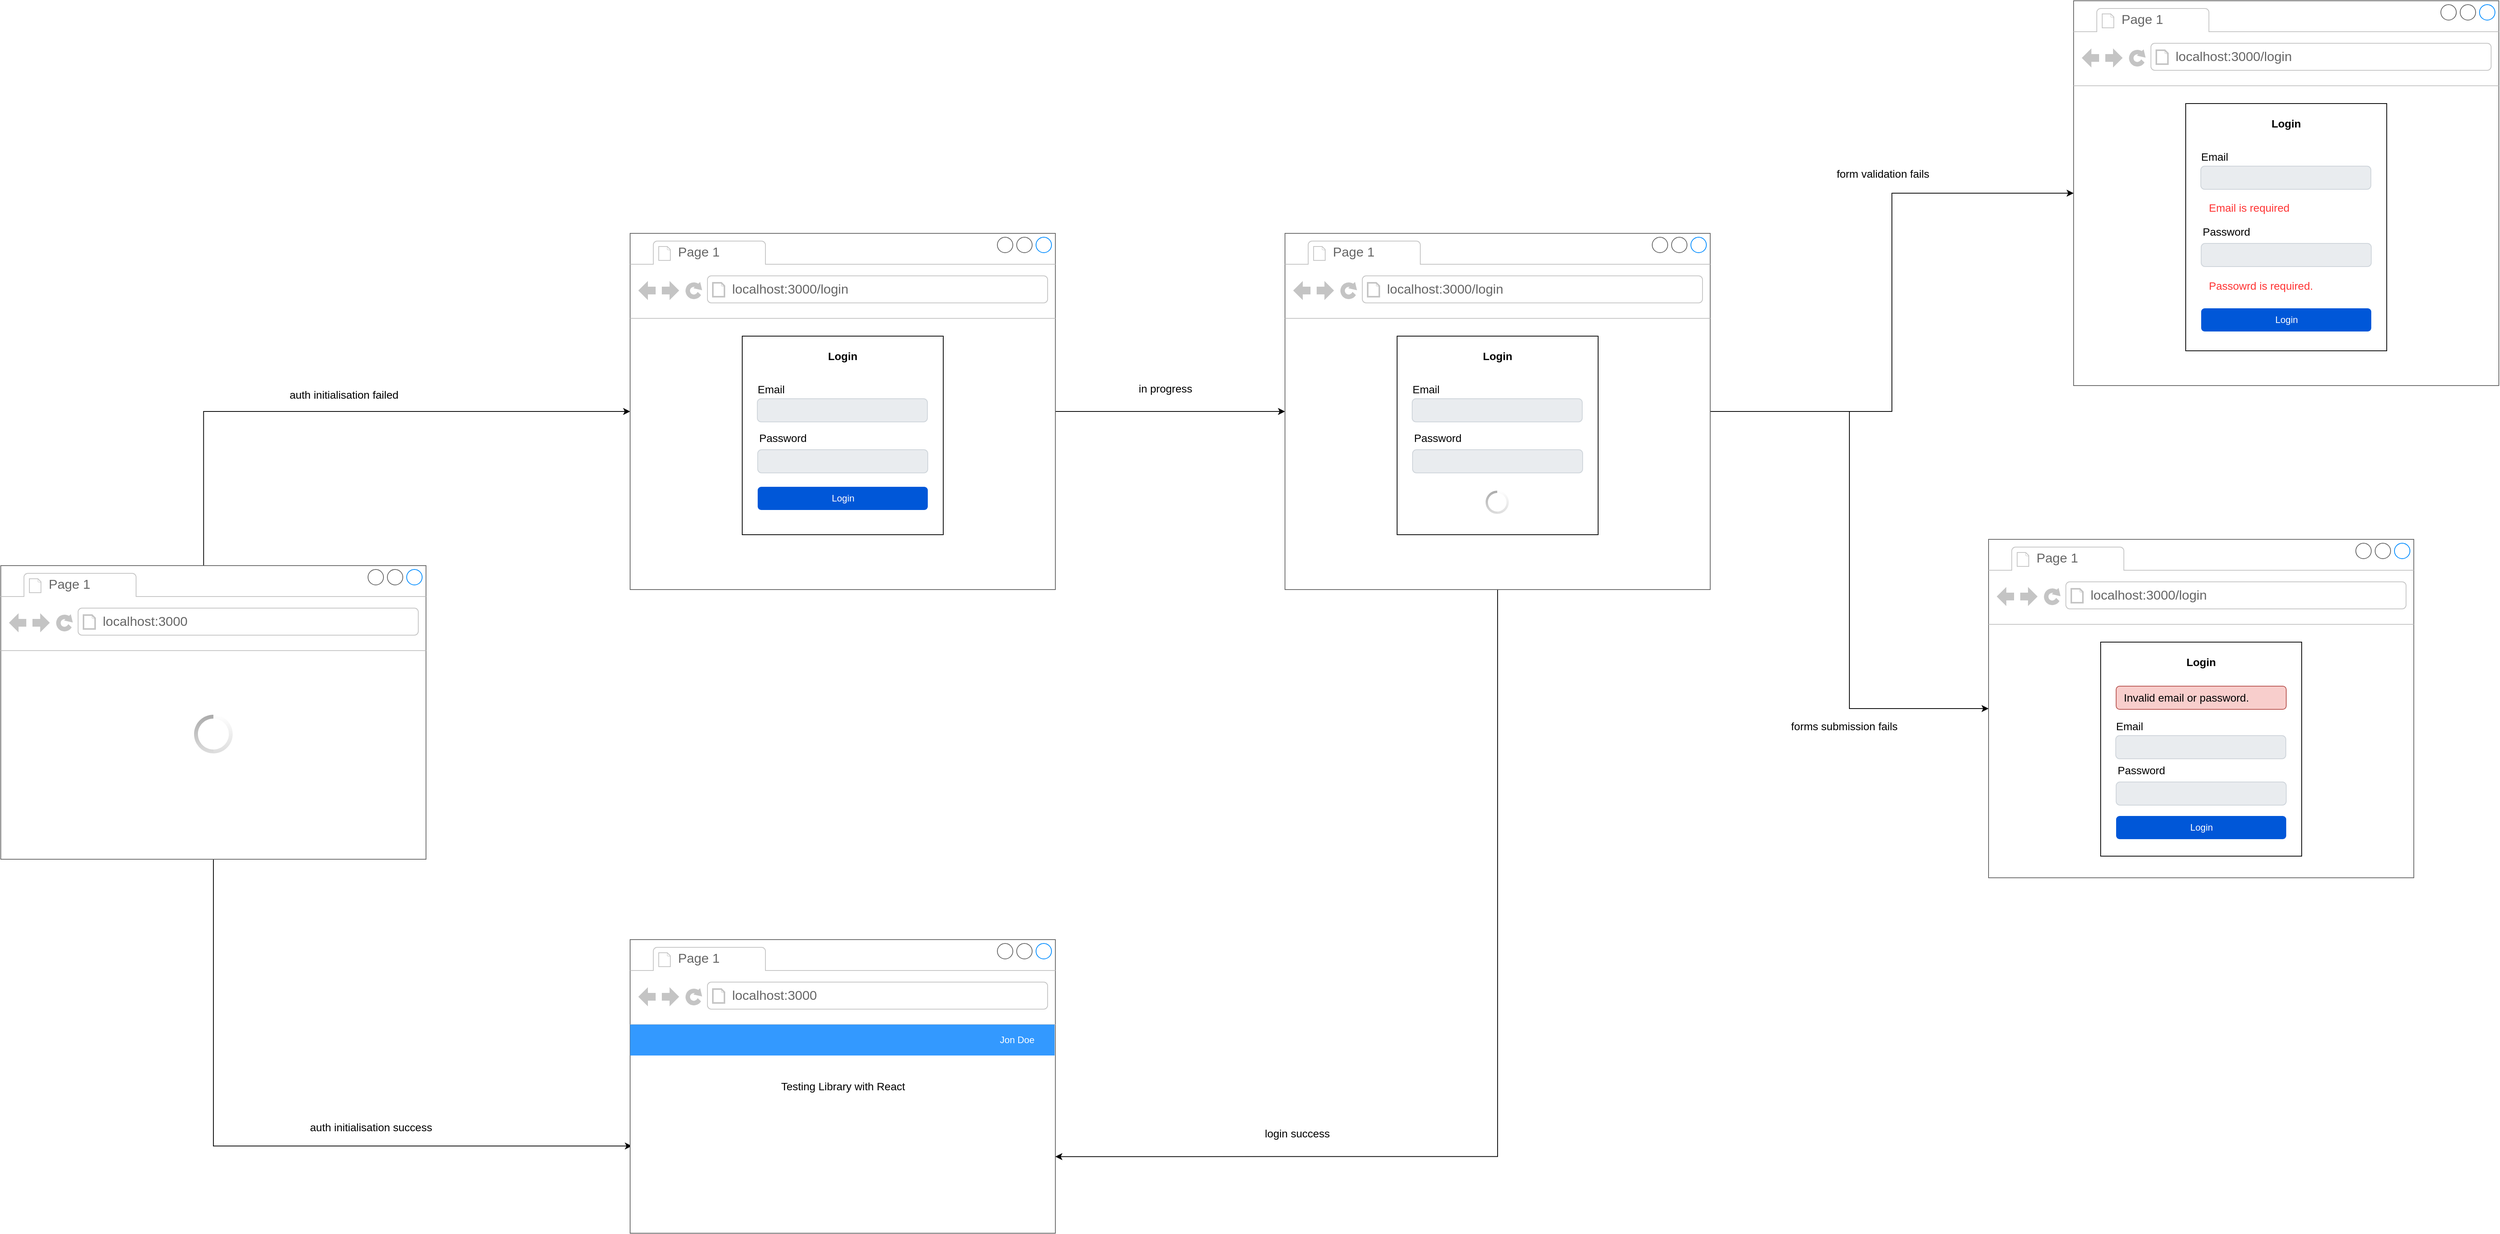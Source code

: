 <mxfile version="20.2.8" type="device"><diagram id="AxRfUgEJPdmk00ux4-zp" name="Page-1"><mxGraphModel dx="2360" dy="1329" grid="0" gridSize="10" guides="1" tooltips="1" connect="1" arrows="1" fold="1" page="1" pageScale="1" pageWidth="1169" pageHeight="827" math="0" shadow="0"><root><mxCell id="0"/><mxCell id="1" parent="0"/><mxCell id="4_wRhHZUmXPAcznzKtow-61" style="edgeStyle=orthogonalEdgeStyle;rounded=0;orthogonalLoop=1;jettySize=auto;html=1;fontSize=14;exitX=0.477;exitY=0;exitDx=0;exitDy=0;exitPerimeter=0;" parent="1" source="4_wRhHZUmXPAcznzKtow-5" target="4_wRhHZUmXPAcznzKtow-13" edge="1"><mxGeometry relative="1" as="geometry"/></mxCell><mxCell id="1nqsZssxJwmwpgQ0Z1eu-38" style="edgeStyle=orthogonalEdgeStyle;rounded=0;orthogonalLoop=1;jettySize=auto;html=1;entryX=0.004;entryY=0.703;entryDx=0;entryDy=0;entryPerimeter=0;" parent="1" source="4_wRhHZUmXPAcznzKtow-5" target="4_wRhHZUmXPAcznzKtow-33" edge="1"><mxGeometry relative="1" as="geometry"><Array as="points"><mxPoint x="348" y="1558"/></Array></mxGeometry></mxCell><mxCell id="4_wRhHZUmXPAcznzKtow-5" value="" style="strokeWidth=1;shadow=0;dashed=0;align=center;html=1;shape=mxgraph.mockup.containers.browserWindow;rSize=0;strokeColor=#666666;strokeColor2=#008cff;strokeColor3=#c4c4c4;mainText=,;recursiveResize=0;" parent="1" vertex="1"><mxGeometry x="73" y="807" width="550" height="380" as="geometry"/></mxCell><mxCell id="4_wRhHZUmXPAcznzKtow-6" value="Page 1" style="strokeWidth=1;shadow=0;dashed=0;align=center;html=1;shape=mxgraph.mockup.containers.anchor;fontSize=17;fontColor=#666666;align=left;" parent="4_wRhHZUmXPAcznzKtow-5" vertex="1"><mxGeometry x="60" y="12" width="110" height="26" as="geometry"/></mxCell><mxCell id="4_wRhHZUmXPAcznzKtow-7" value="localhost:3000" style="strokeWidth=1;shadow=0;dashed=0;align=center;html=1;shape=mxgraph.mockup.containers.anchor;rSize=0;fontSize=17;fontColor=#666666;align=left;" parent="4_wRhHZUmXPAcznzKtow-5" vertex="1"><mxGeometry x="130" y="60" width="250" height="26" as="geometry"/></mxCell><mxCell id="4_wRhHZUmXPAcznzKtow-11" value="&lt;span style=&quot;color: rgba(0, 0, 0, 0); font-family: monospace; font-size: 0px; text-align: start;&quot;&gt;%3CmxGraphModel%3E%3Croot%3E%3CmxCell%20id%3D%220%22%2F%3E%3CmxCell%20id%3D%221%22%20parent%3D%220%22%2F%3E%3CmxCell%20id%3D%222%22%20value%3D%22%22%20style%3D%22verticalLabelPosition%3Dbottom%3BverticalAlign%3Dtop%3Bhtml%3D1%3Bshadow%3D0%3Bdashed%3D0%3BstrokeWidth%3D1%3Bshape%3Dmxgraph.android.indeterminateSpinner%3B%22%20vertex%3D%221%22%20parent%3D%221%22%3E%3CmxGeometry%20x%3D%22328%22%20y%3D%221002%22%20width%3D%2250%22%20height%3D%2250%22%20as%3D%22geometry%22%2F%3E%3C%2FmxCell%3E%3C%2Froot%3E%3C%2FmxGraphModel%3E&lt;/span&gt;" style="verticalLabelPosition=bottom;verticalAlign=top;html=1;shadow=0;dashed=0;strokeWidth=1;shape=mxgraph.android.indeterminateSpinner;" parent="4_wRhHZUmXPAcznzKtow-5" vertex="1"><mxGeometry x="250" y="193" width="50" height="50" as="geometry"/></mxCell><mxCell id="1nqsZssxJwmwpgQ0Z1eu-34" style="edgeStyle=orthogonalEdgeStyle;rounded=0;orthogonalLoop=1;jettySize=auto;html=1;" parent="1" source="4_wRhHZUmXPAcznzKtow-13" target="1nqsZssxJwmwpgQ0Z1eu-18" edge="1"><mxGeometry relative="1" as="geometry"/></mxCell><mxCell id="4_wRhHZUmXPAcznzKtow-13" value="" style="strokeWidth=1;shadow=0;dashed=0;align=center;html=1;shape=mxgraph.mockup.containers.browserWindow;rSize=0;strokeColor=#666666;strokeColor2=#008cff;strokeColor3=#c4c4c4;mainText=,;recursiveResize=0;fontStyle=1" parent="1" vertex="1"><mxGeometry x="887" y="377" width="550" height="461" as="geometry"/></mxCell><mxCell id="4_wRhHZUmXPAcznzKtow-48" value="" style="rounded=0;whiteSpace=wrap;html=1;fontSize=14;fillColor=none;" parent="4_wRhHZUmXPAcznzKtow-13" vertex="1"><mxGeometry x="145" y="133" width="260" height="257" as="geometry"/></mxCell><mxCell id="4_wRhHZUmXPAcznzKtow-14" value="Page 1" style="strokeWidth=1;shadow=0;dashed=0;align=center;html=1;shape=mxgraph.mockup.containers.anchor;fontSize=17;fontColor=#666666;align=left;" parent="4_wRhHZUmXPAcznzKtow-13" vertex="1"><mxGeometry x="60" y="12" width="110" height="26" as="geometry"/></mxCell><mxCell id="4_wRhHZUmXPAcznzKtow-15" value="localhost:3000/login" style="strokeWidth=1;shadow=0;dashed=0;align=center;html=1;shape=mxgraph.mockup.containers.anchor;rSize=0;fontSize=17;fontColor=#666666;align=left;" parent="4_wRhHZUmXPAcznzKtow-13" vertex="1"><mxGeometry x="130" y="60" width="250" height="26" as="geometry"/></mxCell><mxCell id="4_wRhHZUmXPAcznzKtow-17" value="" style="html=1;shadow=0;dashed=0;shape=mxgraph.bootstrap.rrect;rSize=5;strokeColor=#CED4DA;strokeWidth=1;fillColor=#E9ECEF;fontColor=#505050;whiteSpace=wrap;align=left;verticalAlign=middle;spacingLeft=10;fontSize=14;" parent="4_wRhHZUmXPAcznzKtow-13" vertex="1"><mxGeometry x="164.5" y="214" width="220" height="30" as="geometry"/></mxCell><mxCell id="4_wRhHZUmXPAcznzKtow-22" value="" style="html=1;shadow=0;dashed=0;shape=mxgraph.bootstrap.rrect;rSize=5;strokeColor=#CED4DA;strokeWidth=1;fillColor=#E9ECEF;fontColor=#505050;whiteSpace=wrap;align=left;verticalAlign=middle;spacingLeft=10;fontSize=14;" parent="4_wRhHZUmXPAcznzKtow-13" vertex="1"><mxGeometry x="165" y="280" width="220" height="30" as="geometry"/></mxCell><mxCell id="4_wRhHZUmXPAcznzKtow-23" value="Email" style="text;html=1;strokeColor=none;fillColor=none;align=left;verticalAlign=middle;whiteSpace=wrap;rounded=0;fontSize=14;" parent="4_wRhHZUmXPAcznzKtow-13" vertex="1"><mxGeometry x="162.5" y="187" width="60" height="30" as="geometry"/></mxCell><mxCell id="4_wRhHZUmXPAcznzKtow-30" value="Password" style="text;html=1;strokeColor=none;fillColor=none;align=left;verticalAlign=middle;whiteSpace=wrap;rounded=0;fontSize=14;" parent="4_wRhHZUmXPAcznzKtow-13" vertex="1"><mxGeometry x="164.5" y="250" width="60" height="30" as="geometry"/></mxCell><mxCell id="4_wRhHZUmXPAcznzKtow-31" value="Login" style="rounded=1;fillColor=#0057D8;align=center;strokeColor=none;html=1;fontColor=#ffffff;fontSize=12;sketch=0;" parent="4_wRhHZUmXPAcznzKtow-13" vertex="1"><mxGeometry x="165" y="328" width="220" height="30" as="geometry"/></mxCell><mxCell id="4_wRhHZUmXPAcznzKtow-46" value="Login" style="text;html=1;strokeColor=none;fillColor=none;align=center;verticalAlign=middle;whiteSpace=wrap;rounded=0;fontSize=14;fontStyle=1" parent="4_wRhHZUmXPAcznzKtow-13" vertex="1"><mxGeometry x="245" y="144" width="60" height="30" as="geometry"/></mxCell><mxCell id="4_wRhHZUmXPAcznzKtow-49" value="" style="strokeWidth=1;shadow=0;dashed=0;align=center;html=1;shape=mxgraph.mockup.containers.browserWindow;rSize=0;strokeColor=#666666;strokeColor2=#008cff;strokeColor3=#c4c4c4;mainText=,;recursiveResize=0;fontStyle=1" parent="1" vertex="1"><mxGeometry x="2754" y="76" width="550" height="498" as="geometry"/></mxCell><mxCell id="4_wRhHZUmXPAcznzKtow-58" value="" style="rounded=0;whiteSpace=wrap;html=1;fontSize=14;fillColor=none;" parent="4_wRhHZUmXPAcznzKtow-49" vertex="1"><mxGeometry x="145" y="133" width="260" height="320" as="geometry"/></mxCell><mxCell id="4_wRhHZUmXPAcznzKtow-50" value="Page 1" style="strokeWidth=1;shadow=0;dashed=0;align=center;html=1;shape=mxgraph.mockup.containers.anchor;fontSize=17;fontColor=#666666;align=left;" parent="4_wRhHZUmXPAcznzKtow-49" vertex="1"><mxGeometry x="60" y="12" width="110" height="26" as="geometry"/></mxCell><mxCell id="4_wRhHZUmXPAcznzKtow-51" value="localhost:3000/login" style="strokeWidth=1;shadow=0;dashed=0;align=center;html=1;shape=mxgraph.mockup.containers.anchor;rSize=0;fontSize=17;fontColor=#666666;align=left;" parent="4_wRhHZUmXPAcznzKtow-49" vertex="1"><mxGeometry x="130" y="60" width="250" height="26" as="geometry"/></mxCell><mxCell id="4_wRhHZUmXPAcznzKtow-52" value="" style="html=1;shadow=0;dashed=0;shape=mxgraph.bootstrap.rrect;rSize=5;strokeColor=#CED4DA;strokeWidth=1;fillColor=#E9ECEF;fontColor=#505050;whiteSpace=wrap;align=left;verticalAlign=middle;spacingLeft=10;fontSize=14;" parent="4_wRhHZUmXPAcznzKtow-49" vertex="1"><mxGeometry x="164.5" y="214" width="220" height="30" as="geometry"/></mxCell><mxCell id="4_wRhHZUmXPAcznzKtow-53" value="" style="html=1;shadow=0;dashed=0;shape=mxgraph.bootstrap.rrect;rSize=5;strokeColor=#CED4DA;strokeWidth=1;fillColor=#E9ECEF;fontColor=#505050;whiteSpace=wrap;align=left;verticalAlign=middle;spacingLeft=10;fontSize=14;" parent="4_wRhHZUmXPAcznzKtow-49" vertex="1"><mxGeometry x="165" y="314" width="220" height="30" as="geometry"/></mxCell><mxCell id="4_wRhHZUmXPAcznzKtow-54" value="Email" style="text;html=1;strokeColor=none;fillColor=none;align=left;verticalAlign=middle;whiteSpace=wrap;rounded=0;fontSize=14;" parent="4_wRhHZUmXPAcznzKtow-49" vertex="1"><mxGeometry x="162.5" y="187" width="60" height="30" as="geometry"/></mxCell><mxCell id="4_wRhHZUmXPAcznzKtow-55" value="Password" style="text;html=1;strokeColor=none;fillColor=none;align=left;verticalAlign=middle;whiteSpace=wrap;rounded=0;fontSize=14;" parent="4_wRhHZUmXPAcznzKtow-49" vertex="1"><mxGeometry x="164.5" y="284" width="60" height="30" as="geometry"/></mxCell><mxCell id="4_wRhHZUmXPAcznzKtow-56" value="Login" style="rounded=1;fillColor=#0057D8;align=center;strokeColor=none;html=1;fontColor=#ffffff;fontSize=12;sketch=0;" parent="4_wRhHZUmXPAcznzKtow-49" vertex="1"><mxGeometry x="165" y="398" width="220" height="30" as="geometry"/></mxCell><mxCell id="4_wRhHZUmXPAcznzKtow-57" value="Login" style="text;html=1;strokeColor=none;fillColor=none;align=center;verticalAlign=middle;whiteSpace=wrap;rounded=0;fontSize=14;fontStyle=1" parent="4_wRhHZUmXPAcznzKtow-49" vertex="1"><mxGeometry x="245" y="144" width="60" height="30" as="geometry"/></mxCell><mxCell id="4_wRhHZUmXPAcznzKtow-59" value="Email is required" style="text;html=1;align=left;verticalAlign=middle;whiteSpace=wrap;rounded=1;fontSize=14;spacing=10;fontColor=#FF3333;" parent="4_wRhHZUmXPAcznzKtow-49" vertex="1"><mxGeometry x="165" y="253" width="220" height="30" as="geometry"/></mxCell><mxCell id="4_wRhHZUmXPAcznzKtow-60" value="Passowrd is required." style="text;html=1;align=left;verticalAlign=middle;whiteSpace=wrap;rounded=1;fontSize=14;spacing=10;fontColor=#FF3333;" parent="4_wRhHZUmXPAcznzKtow-49" vertex="1"><mxGeometry x="165" y="354" width="220" height="30" as="geometry"/></mxCell><mxCell id="4_wRhHZUmXPAcznzKtow-33" value="" style="strokeWidth=1;shadow=0;dashed=0;align=center;html=1;shape=mxgraph.mockup.containers.browserWindow;rSize=0;strokeColor=none;strokeColor2=#008cff;strokeColor3=#c4c4c4;mainText=,;recursiveResize=0;" parent="1" vertex="1"><mxGeometry x="887" y="1291" width="550" height="380" as="geometry"/></mxCell><mxCell id="4_wRhHZUmXPAcznzKtow-34" value="Page 1" style="strokeWidth=1;shadow=0;dashed=0;align=center;html=1;shape=mxgraph.mockup.containers.anchor;fontSize=17;fontColor=#666666;align=left;" parent="4_wRhHZUmXPAcznzKtow-33" vertex="1"><mxGeometry x="60" y="12" width="110" height="26" as="geometry"/></mxCell><mxCell id="4_wRhHZUmXPAcznzKtow-35" value="localhost:3000" style="strokeWidth=1;shadow=0;dashed=0;align=center;html=1;shape=mxgraph.mockup.containers.anchor;rSize=0;fontSize=17;fontColor=#666666;align=left;" parent="4_wRhHZUmXPAcznzKtow-33" vertex="1"><mxGeometry x="130" y="60" width="250" height="26" as="geometry"/></mxCell><mxCell id="4_wRhHZUmXPAcznzKtow-37" value="Testing Library with React" style="text;html=1;strokeColor=none;fillColor=none;align=center;verticalAlign=middle;whiteSpace=wrap;rounded=0;fontSize=14;" parent="4_wRhHZUmXPAcznzKtow-33" vertex="1"><mxGeometry x="166.5" y="175" width="217" height="30" as="geometry"/></mxCell><mxCell id="1nqsZssxJwmwpgQ0Z1eu-17" value="Jon Doe" style="rounded=0;whiteSpace=wrap;html=1;labelBackgroundColor=none;fontColor=#FFFFFF;fillColor=#3399FF;strokeColor=none;align=right;spacingRight=24;" parent="4_wRhHZUmXPAcznzKtow-33" vertex="1"><mxGeometry y="110" width="549" height="40" as="geometry"/></mxCell><mxCell id="4_wRhHZUmXPAcznzKtow-62" value="auth initialisation failed" style="text;html=1;strokeColor=none;fillColor=none;align=center;verticalAlign=middle;whiteSpace=wrap;rounded=0;fontSize=14;" parent="1" vertex="1"><mxGeometry x="421" y="571" width="192" height="30" as="geometry"/></mxCell><mxCell id="1nqsZssxJwmwpgQ0Z1eu-2" value="form validation fails" style="text;html=1;strokeColor=none;fillColor=none;align=center;verticalAlign=middle;whiteSpace=wrap;rounded=0;fontSize=14;" parent="1" vertex="1"><mxGeometry x="2436" y="285" width="143" height="30" as="geometry"/></mxCell><mxCell id="1nqsZssxJwmwpgQ0Z1eu-3" value="" style="strokeWidth=1;shadow=0;dashed=0;align=center;html=1;shape=mxgraph.mockup.containers.browserWindow;rSize=0;strokeColor=#666666;strokeColor2=#008cff;strokeColor3=#c4c4c4;mainText=,;recursiveResize=0;fontStyle=1" parent="1" vertex="1"><mxGeometry x="2644" y="773" width="550" height="438" as="geometry"/></mxCell><mxCell id="1nqsZssxJwmwpgQ0Z1eu-4" value="" style="rounded=0;whiteSpace=wrap;html=1;fontSize=14;fillColor=none;" parent="1nqsZssxJwmwpgQ0Z1eu-3" vertex="1"><mxGeometry x="145" y="133" width="260" height="277" as="geometry"/></mxCell><mxCell id="1nqsZssxJwmwpgQ0Z1eu-5" value="Page 1" style="strokeWidth=1;shadow=0;dashed=0;align=center;html=1;shape=mxgraph.mockup.containers.anchor;fontSize=17;fontColor=#666666;align=left;" parent="1nqsZssxJwmwpgQ0Z1eu-3" vertex="1"><mxGeometry x="60" y="12" width="110" height="26" as="geometry"/></mxCell><mxCell id="1nqsZssxJwmwpgQ0Z1eu-6" value="localhost:3000/login" style="strokeWidth=1;shadow=0;dashed=0;align=center;html=1;shape=mxgraph.mockup.containers.anchor;rSize=0;fontSize=17;fontColor=#666666;align=left;" parent="1nqsZssxJwmwpgQ0Z1eu-3" vertex="1"><mxGeometry x="130" y="60" width="250" height="26" as="geometry"/></mxCell><mxCell id="1nqsZssxJwmwpgQ0Z1eu-7" value="" style="html=1;shadow=0;dashed=0;shape=mxgraph.bootstrap.rrect;rSize=5;strokeColor=#CED4DA;strokeWidth=1;fillColor=#E9ECEF;fontColor=#505050;whiteSpace=wrap;align=left;verticalAlign=middle;spacingLeft=10;fontSize=14;" parent="1nqsZssxJwmwpgQ0Z1eu-3" vertex="1"><mxGeometry x="164.5" y="254" width="220" height="30" as="geometry"/></mxCell><mxCell id="1nqsZssxJwmwpgQ0Z1eu-8" value="" style="html=1;shadow=0;dashed=0;shape=mxgraph.bootstrap.rrect;rSize=5;strokeColor=#CED4DA;strokeWidth=1;fillColor=#E9ECEF;fontColor=#505050;whiteSpace=wrap;align=left;verticalAlign=middle;spacingLeft=10;fontSize=14;" parent="1nqsZssxJwmwpgQ0Z1eu-3" vertex="1"><mxGeometry x="165" y="314" width="220" height="30" as="geometry"/></mxCell><mxCell id="1nqsZssxJwmwpgQ0Z1eu-9" value="Email" style="text;html=1;strokeColor=none;fillColor=none;align=left;verticalAlign=middle;whiteSpace=wrap;rounded=0;fontSize=14;" parent="1nqsZssxJwmwpgQ0Z1eu-3" vertex="1"><mxGeometry x="162.5" y="227" width="60" height="30" as="geometry"/></mxCell><mxCell id="1nqsZssxJwmwpgQ0Z1eu-10" value="Password" style="text;html=1;strokeColor=none;fillColor=none;align=left;verticalAlign=middle;whiteSpace=wrap;rounded=0;fontSize=14;" parent="1nqsZssxJwmwpgQ0Z1eu-3" vertex="1"><mxGeometry x="164.5" y="284" width="60" height="30" as="geometry"/></mxCell><mxCell id="1nqsZssxJwmwpgQ0Z1eu-11" value="Login" style="rounded=1;fillColor=#0057D8;align=center;strokeColor=none;html=1;fontColor=#ffffff;fontSize=12;sketch=0;" parent="1nqsZssxJwmwpgQ0Z1eu-3" vertex="1"><mxGeometry x="165" y="358" width="220" height="30" as="geometry"/></mxCell><mxCell id="1nqsZssxJwmwpgQ0Z1eu-12" value="Login" style="text;html=1;strokeColor=none;fillColor=none;align=center;verticalAlign=middle;whiteSpace=wrap;rounded=0;fontSize=14;fontStyle=1" parent="1nqsZssxJwmwpgQ0Z1eu-3" vertex="1"><mxGeometry x="245" y="144" width="60" height="30" as="geometry"/></mxCell><mxCell id="1nqsZssxJwmwpgQ0Z1eu-13" value="Invalid email or password." style="text;html=1;strokeColor=#b85450;fillColor=#f8cecc;align=left;verticalAlign=middle;whiteSpace=wrap;rounded=1;fontSize=14;spacing=10;" parent="1nqsZssxJwmwpgQ0Z1eu-3" vertex="1"><mxGeometry x="165" y="190" width="220" height="30" as="geometry"/></mxCell><mxCell id="1nqsZssxJwmwpgQ0Z1eu-16" value="forms submission fails" style="text;html=1;strokeColor=none;fillColor=none;align=center;verticalAlign=middle;whiteSpace=wrap;rounded=0;fontSize=14;" parent="1" vertex="1"><mxGeometry x="2386" y="1000" width="143" height="30" as="geometry"/></mxCell><mxCell id="1nqsZssxJwmwpgQ0Z1eu-36" style="edgeStyle=orthogonalEdgeStyle;rounded=0;orthogonalLoop=1;jettySize=auto;html=1;" parent="1" source="1nqsZssxJwmwpgQ0Z1eu-18" target="4_wRhHZUmXPAcznzKtow-49" edge="1"><mxGeometry relative="1" as="geometry"/></mxCell><mxCell id="1nqsZssxJwmwpgQ0Z1eu-37" style="edgeStyle=orthogonalEdgeStyle;rounded=0;orthogonalLoop=1;jettySize=auto;html=1;" parent="1" source="1nqsZssxJwmwpgQ0Z1eu-18" target="1nqsZssxJwmwpgQ0Z1eu-3" edge="1"><mxGeometry relative="1" as="geometry"/></mxCell><mxCell id="1nqsZssxJwmwpgQ0Z1eu-40" style="edgeStyle=orthogonalEdgeStyle;rounded=0;orthogonalLoop=1;jettySize=auto;html=1;entryX=1;entryY=0.739;entryDx=0;entryDy=0;entryPerimeter=0;" parent="1" source="1nqsZssxJwmwpgQ0Z1eu-18" target="4_wRhHZUmXPAcznzKtow-33" edge="1"><mxGeometry relative="1" as="geometry"><Array as="points"><mxPoint x="2009" y="1572"/></Array></mxGeometry></mxCell><mxCell id="1nqsZssxJwmwpgQ0Z1eu-18" value="" style="strokeWidth=1;shadow=0;dashed=0;align=center;html=1;shape=mxgraph.mockup.containers.browserWindow;rSize=0;strokeColor=#666666;strokeColor2=#008cff;strokeColor3=#c4c4c4;mainText=,;recursiveResize=0;fontStyle=1" parent="1" vertex="1"><mxGeometry x="1734" y="377" width="550" height="461" as="geometry"/></mxCell><mxCell id="1nqsZssxJwmwpgQ0Z1eu-27" value="" style="rounded=0;whiteSpace=wrap;html=1;fontSize=14;fillColor=none;" parent="1nqsZssxJwmwpgQ0Z1eu-18" vertex="1"><mxGeometry x="145" y="133" width="260" height="257" as="geometry"/></mxCell><mxCell id="1nqsZssxJwmwpgQ0Z1eu-19" value="Page 1" style="strokeWidth=1;shadow=0;dashed=0;align=center;html=1;shape=mxgraph.mockup.containers.anchor;fontSize=17;fontColor=#666666;align=left;" parent="1nqsZssxJwmwpgQ0Z1eu-18" vertex="1"><mxGeometry x="60" y="12" width="110" height="26" as="geometry"/></mxCell><mxCell id="1nqsZssxJwmwpgQ0Z1eu-20" value="localhost:3000/login" style="strokeWidth=1;shadow=0;dashed=0;align=center;html=1;shape=mxgraph.mockup.containers.anchor;rSize=0;fontSize=17;fontColor=#666666;align=left;" parent="1nqsZssxJwmwpgQ0Z1eu-18" vertex="1"><mxGeometry x="130" y="60" width="250" height="26" as="geometry"/></mxCell><mxCell id="1nqsZssxJwmwpgQ0Z1eu-21" value="" style="html=1;shadow=0;dashed=0;shape=mxgraph.bootstrap.rrect;rSize=5;strokeColor=#CED4DA;strokeWidth=1;fillColor=#E9ECEF;fontColor=#505050;whiteSpace=wrap;align=left;verticalAlign=middle;spacingLeft=10;fontSize=14;" parent="1nqsZssxJwmwpgQ0Z1eu-18" vertex="1"><mxGeometry x="164.5" y="214" width="220" height="30" as="geometry"/></mxCell><mxCell id="1nqsZssxJwmwpgQ0Z1eu-22" value="" style="html=1;shadow=0;dashed=0;shape=mxgraph.bootstrap.rrect;rSize=5;strokeColor=#CED4DA;strokeWidth=1;fillColor=#E9ECEF;fontColor=#505050;whiteSpace=wrap;align=left;verticalAlign=middle;spacingLeft=10;fontSize=14;" parent="1nqsZssxJwmwpgQ0Z1eu-18" vertex="1"><mxGeometry x="165" y="280" width="220" height="30" as="geometry"/></mxCell><mxCell id="1nqsZssxJwmwpgQ0Z1eu-23" value="Email" style="text;html=1;strokeColor=none;fillColor=none;align=left;verticalAlign=middle;whiteSpace=wrap;rounded=0;fontSize=14;" parent="1nqsZssxJwmwpgQ0Z1eu-18" vertex="1"><mxGeometry x="162.5" y="187" width="60" height="30" as="geometry"/></mxCell><mxCell id="1nqsZssxJwmwpgQ0Z1eu-24" value="Password" style="text;html=1;strokeColor=none;fillColor=none;align=left;verticalAlign=middle;whiteSpace=wrap;rounded=0;fontSize=14;" parent="1nqsZssxJwmwpgQ0Z1eu-18" vertex="1"><mxGeometry x="164.5" y="250" width="60" height="30" as="geometry"/></mxCell><mxCell id="1nqsZssxJwmwpgQ0Z1eu-26" value="Login" style="text;html=1;strokeColor=none;fillColor=none;align=center;verticalAlign=middle;whiteSpace=wrap;rounded=0;fontSize=14;fontStyle=1" parent="1nqsZssxJwmwpgQ0Z1eu-18" vertex="1"><mxGeometry x="245" y="144" width="60" height="30" as="geometry"/></mxCell><mxCell id="1nqsZssxJwmwpgQ0Z1eu-33" value="&lt;span style=&quot;color: rgba(0, 0, 0, 0); font-family: monospace; font-size: 0px; text-align: start;&quot;&gt;%3CmxGraphModel%3E%3Croot%3E%3CmxCell%20id%3D%220%22%2F%3E%3CmxCell%20id%3D%221%22%20parent%3D%220%22%2F%3E%3CmxCell%20id%3D%222%22%20value%3D%22%22%20style%3D%22verticalLabelPosition%3Dbottom%3BverticalAlign%3Dtop%3Bhtml%3D1%3Bshadow%3D0%3Bdashed%3D0%3BstrokeWidth%3D1%3Bshape%3Dmxgraph.android.indeterminateSpinner%3B%22%20vertex%3D%221%22%20parent%3D%221%22%3E%3CmxGeometry%20x%3D%22328%22%20y%3D%221002%22%20width%3D%2250%22%20height%3D%2250%22%20as%3D%22geometry%22%2F%3E%3C%2FmxCell%3E%3C%2Froot%3E%3C%2FmxGraphModel%3E&lt;/span&gt;" style="verticalLabelPosition=bottom;verticalAlign=top;html=1;shadow=0;dashed=0;strokeWidth=1;shape=mxgraph.android.indeterminateSpinner;" parent="1nqsZssxJwmwpgQ0Z1eu-18" vertex="1"><mxGeometry x="259.5" y="333" width="30" height="30" as="geometry"/></mxCell><mxCell id="1nqsZssxJwmwpgQ0Z1eu-35" value="in progress" style="text;html=1;strokeColor=none;fillColor=none;align=center;verticalAlign=middle;whiteSpace=wrap;rounded=0;fontSize=14;" parent="1" vertex="1"><mxGeometry x="1508" y="563" width="143" height="30" as="geometry"/></mxCell><mxCell id="1nqsZssxJwmwpgQ0Z1eu-39" value="auth initialisation success" style="text;html=1;strokeColor=none;fillColor=none;align=center;verticalAlign=middle;whiteSpace=wrap;rounded=0;fontSize=14;" parent="1" vertex="1"><mxGeometry x="456" y="1519" width="192" height="30" as="geometry"/></mxCell><mxCell id="1nqsZssxJwmwpgQ0Z1eu-41" value="login success" style="text;html=1;strokeColor=none;fillColor=none;align=center;verticalAlign=middle;whiteSpace=wrap;rounded=0;fontSize=14;" parent="1" vertex="1"><mxGeometry x="1654" y="1527" width="192" height="30" as="geometry"/></mxCell></root></mxGraphModel></diagram></mxfile>
